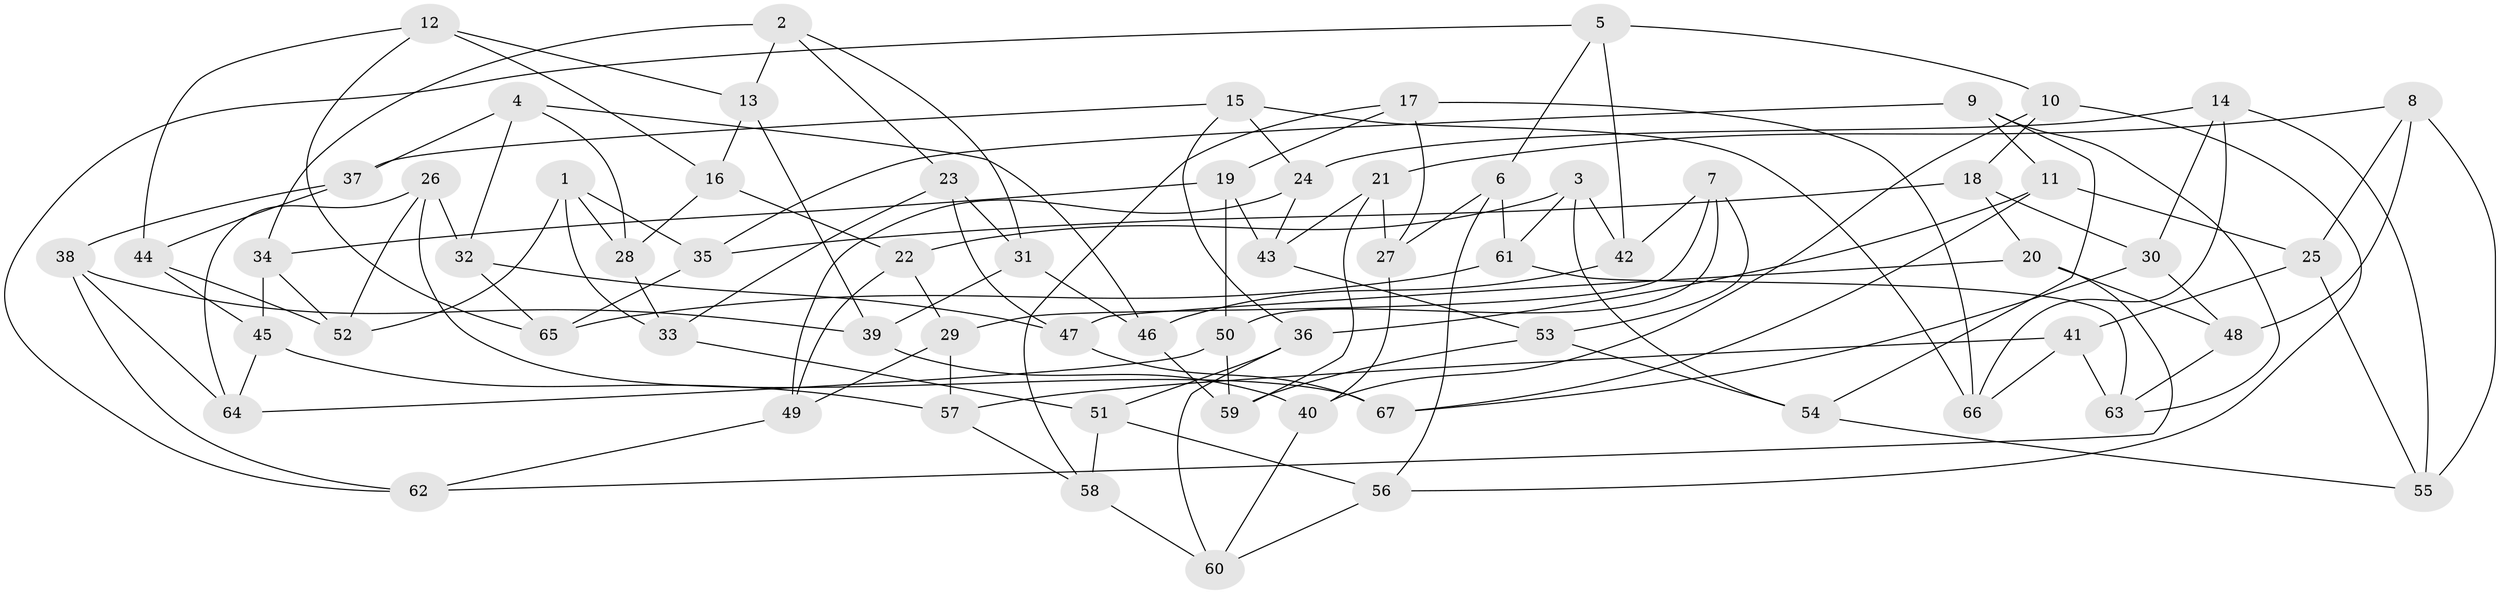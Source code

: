 // coarse degree distribution, {3: 0.05, 5: 0.25, 6: 0.425, 4: 0.275}
// Generated by graph-tools (version 1.1) at 2025/24/03/03/25 07:24:25]
// undirected, 67 vertices, 134 edges
graph export_dot {
graph [start="1"]
  node [color=gray90,style=filled];
  1;
  2;
  3;
  4;
  5;
  6;
  7;
  8;
  9;
  10;
  11;
  12;
  13;
  14;
  15;
  16;
  17;
  18;
  19;
  20;
  21;
  22;
  23;
  24;
  25;
  26;
  27;
  28;
  29;
  30;
  31;
  32;
  33;
  34;
  35;
  36;
  37;
  38;
  39;
  40;
  41;
  42;
  43;
  44;
  45;
  46;
  47;
  48;
  49;
  50;
  51;
  52;
  53;
  54;
  55;
  56;
  57;
  58;
  59;
  60;
  61;
  62;
  63;
  64;
  65;
  66;
  67;
  1 -- 52;
  1 -- 33;
  1 -- 35;
  1 -- 28;
  2 -- 13;
  2 -- 34;
  2 -- 31;
  2 -- 23;
  3 -- 54;
  3 -- 22;
  3 -- 42;
  3 -- 61;
  4 -- 32;
  4 -- 37;
  4 -- 28;
  4 -- 46;
  5 -- 6;
  5 -- 10;
  5 -- 42;
  5 -- 62;
  6 -- 27;
  6 -- 56;
  6 -- 61;
  7 -- 50;
  7 -- 53;
  7 -- 29;
  7 -- 42;
  8 -- 48;
  8 -- 25;
  8 -- 21;
  8 -- 55;
  9 -- 35;
  9 -- 11;
  9 -- 54;
  9 -- 63;
  10 -- 18;
  10 -- 56;
  10 -- 40;
  11 -- 67;
  11 -- 36;
  11 -- 25;
  12 -- 65;
  12 -- 44;
  12 -- 13;
  12 -- 16;
  13 -- 16;
  13 -- 39;
  14 -- 55;
  14 -- 30;
  14 -- 66;
  14 -- 24;
  15 -- 37;
  15 -- 36;
  15 -- 24;
  15 -- 66;
  16 -- 28;
  16 -- 22;
  17 -- 66;
  17 -- 58;
  17 -- 27;
  17 -- 19;
  18 -- 20;
  18 -- 30;
  18 -- 35;
  19 -- 50;
  19 -- 43;
  19 -- 34;
  20 -- 48;
  20 -- 47;
  20 -- 62;
  21 -- 27;
  21 -- 43;
  21 -- 59;
  22 -- 29;
  22 -- 49;
  23 -- 47;
  23 -- 33;
  23 -- 31;
  24 -- 43;
  24 -- 49;
  25 -- 41;
  25 -- 55;
  26 -- 67;
  26 -- 32;
  26 -- 64;
  26 -- 52;
  27 -- 40;
  28 -- 33;
  29 -- 49;
  29 -- 57;
  30 -- 67;
  30 -- 48;
  31 -- 39;
  31 -- 46;
  32 -- 47;
  32 -- 65;
  33 -- 51;
  34 -- 45;
  34 -- 52;
  35 -- 65;
  36 -- 60;
  36 -- 51;
  37 -- 44;
  37 -- 38;
  38 -- 62;
  38 -- 64;
  38 -- 39;
  39 -- 40;
  40 -- 60;
  41 -- 63;
  41 -- 66;
  41 -- 57;
  42 -- 46;
  43 -- 53;
  44 -- 45;
  44 -- 52;
  45 -- 64;
  45 -- 57;
  46 -- 59;
  47 -- 67;
  48 -- 63;
  49 -- 62;
  50 -- 59;
  50 -- 64;
  51 -- 58;
  51 -- 56;
  53 -- 54;
  53 -- 59;
  54 -- 55;
  56 -- 60;
  57 -- 58;
  58 -- 60;
  61 -- 65;
  61 -- 63;
}
